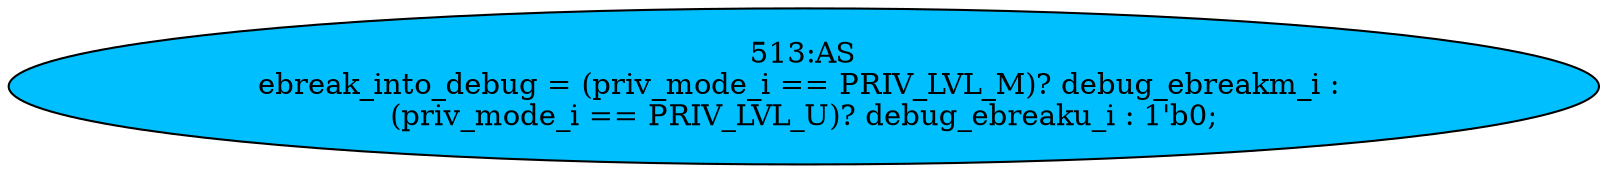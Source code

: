 strict digraph "" {
	node [label="\N"];
	"513:AS"	 [ast="<pyverilog.vparser.ast.Assign object at 0x7f41afbc7990>",
		def_var="['ebreak_into_debug']",
		fillcolor=deepskyblue,
		label="513:AS
ebreak_into_debug = (priv_mode_i == PRIV_LVL_M)? debug_ebreakm_i : 
(priv_mode_i == PRIV_LVL_U)? debug_ebreaku_i : 1'b0;",
		statements="[]",
		style=filled,
		typ=Assign,
		use_var="['priv_mode_i', 'PRIV_LVL_M', 'debug_ebreakm_i', 'priv_mode_i', 'PRIV_LVL_U', 'debug_ebreaku_i']"];
}
